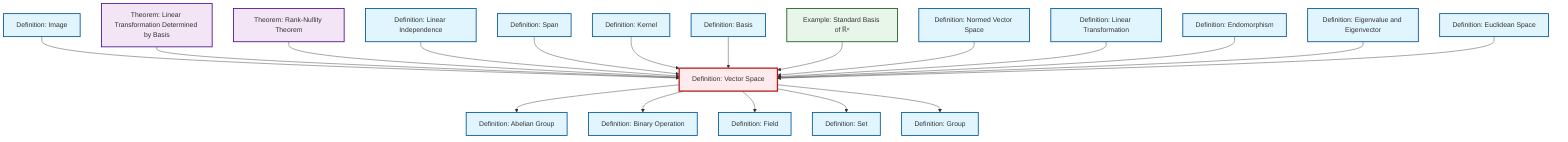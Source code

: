 graph TD
    classDef definition fill:#e1f5fe,stroke:#01579b,stroke-width:2px
    classDef theorem fill:#f3e5f5,stroke:#4a148c,stroke-width:2px
    classDef axiom fill:#fff3e0,stroke:#e65100,stroke-width:2px
    classDef example fill:#e8f5e9,stroke:#1b5e20,stroke-width:2px
    classDef current fill:#ffebee,stroke:#b71c1c,stroke-width:3px
    def-image["Definition: Image"]:::definition
    def-euclidean-space["Definition: Euclidean Space"]:::definition
    def-basis["Definition: Basis"]:::definition
    ex-standard-basis-rn["Example: Standard Basis of ℝⁿ"]:::example
    def-eigenvalue-eigenvector["Definition: Eigenvalue and Eigenvector"]:::definition
    def-span["Definition: Span"]:::definition
    def-kernel["Definition: Kernel"]:::definition
    def-abelian-group["Definition: Abelian Group"]:::definition
    def-vector-space["Definition: Vector Space"]:::definition
    def-group["Definition: Group"]:::definition
    def-linear-transformation["Definition: Linear Transformation"]:::definition
    thm-linear-transformation-basis["Theorem: Linear Transformation Determined by Basis"]:::theorem
    def-linear-independence["Definition: Linear Independence"]:::definition
    def-normed-vector-space["Definition: Normed Vector Space"]:::definition
    def-binary-operation["Definition: Binary Operation"]:::definition
    thm-rank-nullity["Theorem: Rank-Nullity Theorem"]:::theorem
    def-endomorphism["Definition: Endomorphism"]:::definition
    def-field["Definition: Field"]:::definition
    def-set["Definition: Set"]:::definition
    def-image --> def-vector-space
    thm-linear-transformation-basis --> def-vector-space
    thm-rank-nullity --> def-vector-space
    def-vector-space --> def-abelian-group
    def-linear-independence --> def-vector-space
    def-vector-space --> def-binary-operation
    def-span --> def-vector-space
    def-kernel --> def-vector-space
    def-basis --> def-vector-space
    def-vector-space --> def-field
    ex-standard-basis-rn --> def-vector-space
    def-normed-vector-space --> def-vector-space
    def-linear-transformation --> def-vector-space
    def-vector-space --> def-set
    def-endomorphism --> def-vector-space
    def-eigenvalue-eigenvector --> def-vector-space
    def-vector-space --> def-group
    def-euclidean-space --> def-vector-space
    class def-vector-space current